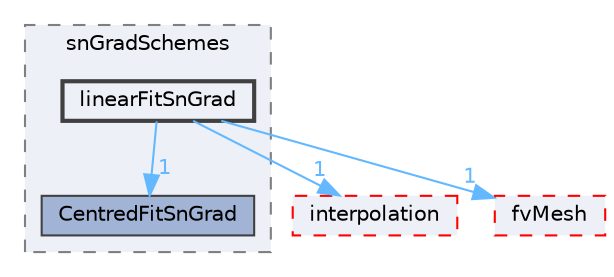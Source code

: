 digraph "src/finiteVolume/finiteVolume/snGradSchemes/linearFitSnGrad"
{
 // LATEX_PDF_SIZE
  bgcolor="transparent";
  edge [fontname=Helvetica,fontsize=10,labelfontname=Helvetica,labelfontsize=10];
  node [fontname=Helvetica,fontsize=10,shape=box,height=0.2,width=0.4];
  compound=true
  subgraph clusterdir_f2a32fae3c7e5034ec75716fe725e251 {
    graph [ bgcolor="#edf0f7", pencolor="grey50", label="snGradSchemes", fontname=Helvetica,fontsize=10 style="filled,dashed", URL="dir_f2a32fae3c7e5034ec75716fe725e251.html",tooltip=""]
  dir_e22c81bf62a8cb96666294c9a89f2d77 [label="CentredFitSnGrad", fillcolor="#a2b4d6", color="grey25", style="filled", URL="dir_e22c81bf62a8cb96666294c9a89f2d77.html",tooltip=""];
  dir_cdf7810657136b2f9f8e9a4779a6e2be [label="linearFitSnGrad", fillcolor="#edf0f7", color="grey25", style="filled,bold", URL="dir_cdf7810657136b2f9f8e9a4779a6e2be.html",tooltip=""];
  }
  dir_a586eb954e2e5e74ecf6fe95a2457777 [label="interpolation", fillcolor="#edf0f7", color="red", style="filled,dashed", URL="dir_a586eb954e2e5e74ecf6fe95a2457777.html",tooltip=""];
  dir_c382fa095c9c33d8673c0dd60aaef275 [label="fvMesh", fillcolor="#edf0f7", color="red", style="filled,dashed", URL="dir_c382fa095c9c33d8673c0dd60aaef275.html",tooltip=""];
  dir_cdf7810657136b2f9f8e9a4779a6e2be->dir_a586eb954e2e5e74ecf6fe95a2457777 [headlabel="1", labeldistance=1.5 headhref="dir_002196_001923.html" href="dir_002196_001923.html" color="steelblue1" fontcolor="steelblue1"];
  dir_cdf7810657136b2f9f8e9a4779a6e2be->dir_c382fa095c9c33d8673c0dd60aaef275 [headlabel="1", labeldistance=1.5 headhref="dir_002196_001544.html" href="dir_002196_001544.html" color="steelblue1" fontcolor="steelblue1"];
  dir_cdf7810657136b2f9f8e9a4779a6e2be->dir_e22c81bf62a8cb96666294c9a89f2d77 [headlabel="1", labeldistance=1.5 headhref="dir_002196_000456.html" href="dir_002196_000456.html" color="steelblue1" fontcolor="steelblue1"];
}
